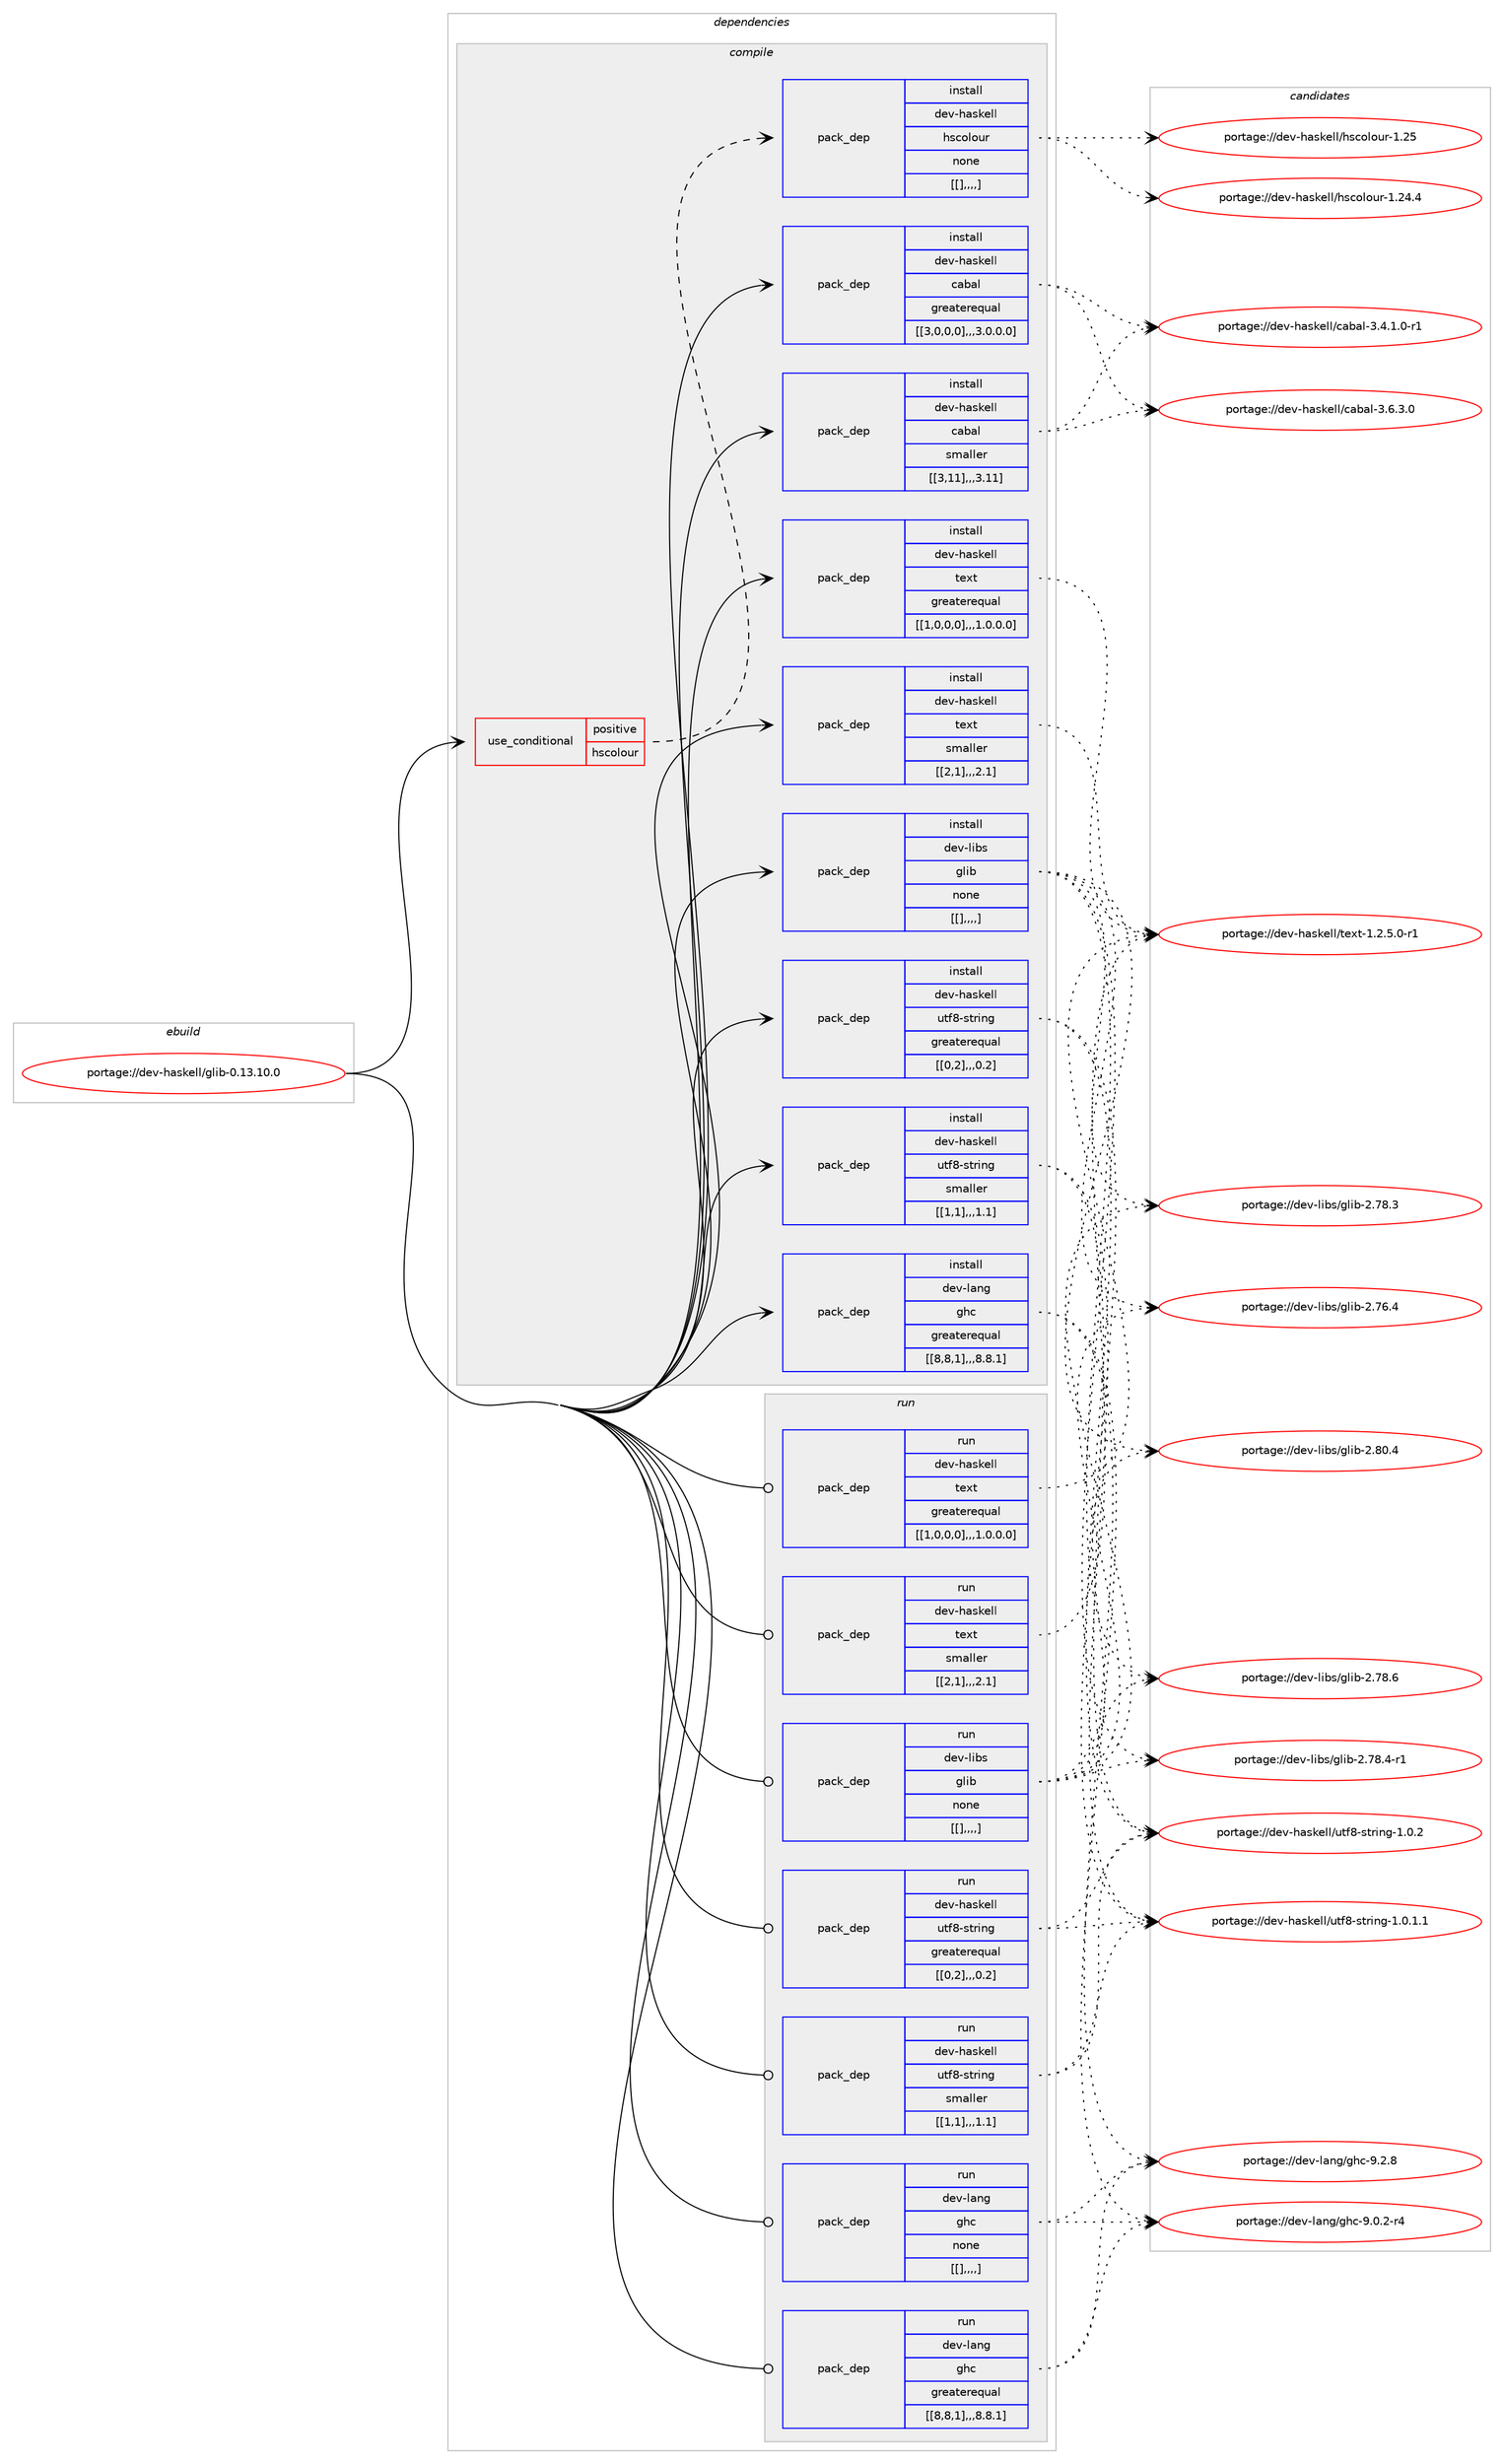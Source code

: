 digraph prolog {

# *************
# Graph options
# *************

newrank=true;
concentrate=true;
compound=true;
graph [rankdir=LR,fontname=Helvetica,fontsize=10,ranksep=1.5];#, ranksep=2.5, nodesep=0.2];
edge  [arrowhead=vee];
node  [fontname=Helvetica,fontsize=10];

# **********
# The ebuild
# **********

subgraph cluster_leftcol {
color=gray;
label=<<i>ebuild</i>>;
id [label="portage://dev-haskell/glib-0.13.10.0", color=red, width=4, href="../dev-haskell/glib-0.13.10.0.svg"];
}

# ****************
# The dependencies
# ****************

subgraph cluster_midcol {
color=gray;
label=<<i>dependencies</i>>;
subgraph cluster_compile {
fillcolor="#eeeeee";
style=filled;
label=<<i>compile</i>>;
subgraph cond20876 {
dependency81233 [label=<<TABLE BORDER="0" CELLBORDER="1" CELLSPACING="0" CELLPADDING="4"><TR><TD ROWSPAN="3" CELLPADDING="10">use_conditional</TD></TR><TR><TD>positive</TD></TR><TR><TD>hscolour</TD></TR></TABLE>>, shape=none, color=red];
subgraph pack59381 {
dependency81234 [label=<<TABLE BORDER="0" CELLBORDER="1" CELLSPACING="0" CELLPADDING="4" WIDTH="220"><TR><TD ROWSPAN="6" CELLPADDING="30">pack_dep</TD></TR><TR><TD WIDTH="110">install</TD></TR><TR><TD>dev-haskell</TD></TR><TR><TD>hscolour</TD></TR><TR><TD>none</TD></TR><TR><TD>[[],,,,]</TD></TR></TABLE>>, shape=none, color=blue];
}
dependency81233:e -> dependency81234:w [weight=20,style="dashed",arrowhead="vee"];
}
id:e -> dependency81233:w [weight=20,style="solid",arrowhead="vee"];
subgraph pack59382 {
dependency81235 [label=<<TABLE BORDER="0" CELLBORDER="1" CELLSPACING="0" CELLPADDING="4" WIDTH="220"><TR><TD ROWSPAN="6" CELLPADDING="30">pack_dep</TD></TR><TR><TD WIDTH="110">install</TD></TR><TR><TD>dev-haskell</TD></TR><TR><TD>cabal</TD></TR><TR><TD>greaterequal</TD></TR><TR><TD>[[3,0,0,0],,,3.0.0.0]</TD></TR></TABLE>>, shape=none, color=blue];
}
id:e -> dependency81235:w [weight=20,style="solid",arrowhead="vee"];
subgraph pack59383 {
dependency81236 [label=<<TABLE BORDER="0" CELLBORDER="1" CELLSPACING="0" CELLPADDING="4" WIDTH="220"><TR><TD ROWSPAN="6" CELLPADDING="30">pack_dep</TD></TR><TR><TD WIDTH="110">install</TD></TR><TR><TD>dev-haskell</TD></TR><TR><TD>cabal</TD></TR><TR><TD>smaller</TD></TR><TR><TD>[[3,11],,,3.11]</TD></TR></TABLE>>, shape=none, color=blue];
}
id:e -> dependency81236:w [weight=20,style="solid",arrowhead="vee"];
subgraph pack59384 {
dependency81237 [label=<<TABLE BORDER="0" CELLBORDER="1" CELLSPACING="0" CELLPADDING="4" WIDTH="220"><TR><TD ROWSPAN="6" CELLPADDING="30">pack_dep</TD></TR><TR><TD WIDTH="110">install</TD></TR><TR><TD>dev-haskell</TD></TR><TR><TD>text</TD></TR><TR><TD>greaterequal</TD></TR><TR><TD>[[1,0,0,0],,,1.0.0.0]</TD></TR></TABLE>>, shape=none, color=blue];
}
id:e -> dependency81237:w [weight=20,style="solid",arrowhead="vee"];
subgraph pack59385 {
dependency81238 [label=<<TABLE BORDER="0" CELLBORDER="1" CELLSPACING="0" CELLPADDING="4" WIDTH="220"><TR><TD ROWSPAN="6" CELLPADDING="30">pack_dep</TD></TR><TR><TD WIDTH="110">install</TD></TR><TR><TD>dev-haskell</TD></TR><TR><TD>text</TD></TR><TR><TD>smaller</TD></TR><TR><TD>[[2,1],,,2.1]</TD></TR></TABLE>>, shape=none, color=blue];
}
id:e -> dependency81238:w [weight=20,style="solid",arrowhead="vee"];
subgraph pack59386 {
dependency81239 [label=<<TABLE BORDER="0" CELLBORDER="1" CELLSPACING="0" CELLPADDING="4" WIDTH="220"><TR><TD ROWSPAN="6" CELLPADDING="30">pack_dep</TD></TR><TR><TD WIDTH="110">install</TD></TR><TR><TD>dev-haskell</TD></TR><TR><TD>utf8-string</TD></TR><TR><TD>greaterequal</TD></TR><TR><TD>[[0,2],,,0.2]</TD></TR></TABLE>>, shape=none, color=blue];
}
id:e -> dependency81239:w [weight=20,style="solid",arrowhead="vee"];
subgraph pack59387 {
dependency81240 [label=<<TABLE BORDER="0" CELLBORDER="1" CELLSPACING="0" CELLPADDING="4" WIDTH="220"><TR><TD ROWSPAN="6" CELLPADDING="30">pack_dep</TD></TR><TR><TD WIDTH="110">install</TD></TR><TR><TD>dev-haskell</TD></TR><TR><TD>utf8-string</TD></TR><TR><TD>smaller</TD></TR><TR><TD>[[1,1],,,1.1]</TD></TR></TABLE>>, shape=none, color=blue];
}
id:e -> dependency81240:w [weight=20,style="solid",arrowhead="vee"];
subgraph pack59388 {
dependency81241 [label=<<TABLE BORDER="0" CELLBORDER="1" CELLSPACING="0" CELLPADDING="4" WIDTH="220"><TR><TD ROWSPAN="6" CELLPADDING="30">pack_dep</TD></TR><TR><TD WIDTH="110">install</TD></TR><TR><TD>dev-lang</TD></TR><TR><TD>ghc</TD></TR><TR><TD>greaterequal</TD></TR><TR><TD>[[8,8,1],,,8.8.1]</TD></TR></TABLE>>, shape=none, color=blue];
}
id:e -> dependency81241:w [weight=20,style="solid",arrowhead="vee"];
subgraph pack59389 {
dependency81242 [label=<<TABLE BORDER="0" CELLBORDER="1" CELLSPACING="0" CELLPADDING="4" WIDTH="220"><TR><TD ROWSPAN="6" CELLPADDING="30">pack_dep</TD></TR><TR><TD WIDTH="110">install</TD></TR><TR><TD>dev-libs</TD></TR><TR><TD>glib</TD></TR><TR><TD>none</TD></TR><TR><TD>[[],,,,]</TD></TR></TABLE>>, shape=none, color=blue];
}
id:e -> dependency81242:w [weight=20,style="solid",arrowhead="vee"];
}
subgraph cluster_compileandrun {
fillcolor="#eeeeee";
style=filled;
label=<<i>compile and run</i>>;
}
subgraph cluster_run {
fillcolor="#eeeeee";
style=filled;
label=<<i>run</i>>;
subgraph pack59390 {
dependency81243 [label=<<TABLE BORDER="0" CELLBORDER="1" CELLSPACING="0" CELLPADDING="4" WIDTH="220"><TR><TD ROWSPAN="6" CELLPADDING="30">pack_dep</TD></TR><TR><TD WIDTH="110">run</TD></TR><TR><TD>dev-haskell</TD></TR><TR><TD>text</TD></TR><TR><TD>greaterequal</TD></TR><TR><TD>[[1,0,0,0],,,1.0.0.0]</TD></TR></TABLE>>, shape=none, color=blue];
}
id:e -> dependency81243:w [weight=20,style="solid",arrowhead="odot"];
subgraph pack59391 {
dependency81244 [label=<<TABLE BORDER="0" CELLBORDER="1" CELLSPACING="0" CELLPADDING="4" WIDTH="220"><TR><TD ROWSPAN="6" CELLPADDING="30">pack_dep</TD></TR><TR><TD WIDTH="110">run</TD></TR><TR><TD>dev-haskell</TD></TR><TR><TD>text</TD></TR><TR><TD>smaller</TD></TR><TR><TD>[[2,1],,,2.1]</TD></TR></TABLE>>, shape=none, color=blue];
}
id:e -> dependency81244:w [weight=20,style="solid",arrowhead="odot"];
subgraph pack59392 {
dependency81245 [label=<<TABLE BORDER="0" CELLBORDER="1" CELLSPACING="0" CELLPADDING="4" WIDTH="220"><TR><TD ROWSPAN="6" CELLPADDING="30">pack_dep</TD></TR><TR><TD WIDTH="110">run</TD></TR><TR><TD>dev-haskell</TD></TR><TR><TD>utf8-string</TD></TR><TR><TD>greaterequal</TD></TR><TR><TD>[[0,2],,,0.2]</TD></TR></TABLE>>, shape=none, color=blue];
}
id:e -> dependency81245:w [weight=20,style="solid",arrowhead="odot"];
subgraph pack59393 {
dependency81246 [label=<<TABLE BORDER="0" CELLBORDER="1" CELLSPACING="0" CELLPADDING="4" WIDTH="220"><TR><TD ROWSPAN="6" CELLPADDING="30">pack_dep</TD></TR><TR><TD WIDTH="110">run</TD></TR><TR><TD>dev-haskell</TD></TR><TR><TD>utf8-string</TD></TR><TR><TD>smaller</TD></TR><TR><TD>[[1,1],,,1.1]</TD></TR></TABLE>>, shape=none, color=blue];
}
id:e -> dependency81246:w [weight=20,style="solid",arrowhead="odot"];
subgraph pack59394 {
dependency81247 [label=<<TABLE BORDER="0" CELLBORDER="1" CELLSPACING="0" CELLPADDING="4" WIDTH="220"><TR><TD ROWSPAN="6" CELLPADDING="30">pack_dep</TD></TR><TR><TD WIDTH="110">run</TD></TR><TR><TD>dev-lang</TD></TR><TR><TD>ghc</TD></TR><TR><TD>greaterequal</TD></TR><TR><TD>[[8,8,1],,,8.8.1]</TD></TR></TABLE>>, shape=none, color=blue];
}
id:e -> dependency81247:w [weight=20,style="solid",arrowhead="odot"];
subgraph pack59395 {
dependency81248 [label=<<TABLE BORDER="0" CELLBORDER="1" CELLSPACING="0" CELLPADDING="4" WIDTH="220"><TR><TD ROWSPAN="6" CELLPADDING="30">pack_dep</TD></TR><TR><TD WIDTH="110">run</TD></TR><TR><TD>dev-lang</TD></TR><TR><TD>ghc</TD></TR><TR><TD>none</TD></TR><TR><TD>[[],,,,]</TD></TR></TABLE>>, shape=none, color=blue];
}
id:e -> dependency81248:w [weight=20,style="solid",arrowhead="odot"];
subgraph pack59396 {
dependency81249 [label=<<TABLE BORDER="0" CELLBORDER="1" CELLSPACING="0" CELLPADDING="4" WIDTH="220"><TR><TD ROWSPAN="6" CELLPADDING="30">pack_dep</TD></TR><TR><TD WIDTH="110">run</TD></TR><TR><TD>dev-libs</TD></TR><TR><TD>glib</TD></TR><TR><TD>none</TD></TR><TR><TD>[[],,,,]</TD></TR></TABLE>>, shape=none, color=blue];
}
id:e -> dependency81249:w [weight=20,style="solid",arrowhead="odot"];
}
}

# **************
# The candidates
# **************

subgraph cluster_choices {
rank=same;
color=gray;
label=<<i>candidates</i>>;

subgraph choice59381 {
color=black;
nodesep=1;
choice100101118451049711510710110810847104115991111081111171144549465053 [label="portage://dev-haskell/hscolour-1.25", color=red, width=4,href="../dev-haskell/hscolour-1.25.svg"];
choice1001011184510497115107101108108471041159911110811111711445494650524652 [label="portage://dev-haskell/hscolour-1.24.4", color=red, width=4,href="../dev-haskell/hscolour-1.24.4.svg"];
dependency81234:e -> choice100101118451049711510710110810847104115991111081111171144549465053:w [style=dotted,weight="100"];
dependency81234:e -> choice1001011184510497115107101108108471041159911110811111711445494650524652:w [style=dotted,weight="100"];
}
subgraph choice59382 {
color=black;
nodesep=1;
choice100101118451049711510710110810847999798971084551465446514648 [label="portage://dev-haskell/cabal-3.6.3.0", color=red, width=4,href="../dev-haskell/cabal-3.6.3.0.svg"];
choice1001011184510497115107101108108479997989710845514652464946484511449 [label="portage://dev-haskell/cabal-3.4.1.0-r1", color=red, width=4,href="../dev-haskell/cabal-3.4.1.0-r1.svg"];
dependency81235:e -> choice100101118451049711510710110810847999798971084551465446514648:w [style=dotted,weight="100"];
dependency81235:e -> choice1001011184510497115107101108108479997989710845514652464946484511449:w [style=dotted,weight="100"];
}
subgraph choice59383 {
color=black;
nodesep=1;
choice100101118451049711510710110810847999798971084551465446514648 [label="portage://dev-haskell/cabal-3.6.3.0", color=red, width=4,href="../dev-haskell/cabal-3.6.3.0.svg"];
choice1001011184510497115107101108108479997989710845514652464946484511449 [label="portage://dev-haskell/cabal-3.4.1.0-r1", color=red, width=4,href="../dev-haskell/cabal-3.4.1.0-r1.svg"];
dependency81236:e -> choice100101118451049711510710110810847999798971084551465446514648:w [style=dotted,weight="100"];
dependency81236:e -> choice1001011184510497115107101108108479997989710845514652464946484511449:w [style=dotted,weight="100"];
}
subgraph choice59384 {
color=black;
nodesep=1;
choice10010111845104971151071011081084711610112011645494650465346484511449 [label="portage://dev-haskell/text-1.2.5.0-r1", color=red, width=4,href="../dev-haskell/text-1.2.5.0-r1.svg"];
dependency81237:e -> choice10010111845104971151071011081084711610112011645494650465346484511449:w [style=dotted,weight="100"];
}
subgraph choice59385 {
color=black;
nodesep=1;
choice10010111845104971151071011081084711610112011645494650465346484511449 [label="portage://dev-haskell/text-1.2.5.0-r1", color=red, width=4,href="../dev-haskell/text-1.2.5.0-r1.svg"];
dependency81238:e -> choice10010111845104971151071011081084711610112011645494650465346484511449:w [style=dotted,weight="100"];
}
subgraph choice59386 {
color=black;
nodesep=1;
choice1001011184510497115107101108108471171161025645115116114105110103454946484650 [label="portage://dev-haskell/utf8-string-1.0.2", color=red, width=4,href="../dev-haskell/utf8-string-1.0.2.svg"];
choice10010111845104971151071011081084711711610256451151161141051101034549464846494649 [label="portage://dev-haskell/utf8-string-1.0.1.1", color=red, width=4,href="../dev-haskell/utf8-string-1.0.1.1.svg"];
dependency81239:e -> choice1001011184510497115107101108108471171161025645115116114105110103454946484650:w [style=dotted,weight="100"];
dependency81239:e -> choice10010111845104971151071011081084711711610256451151161141051101034549464846494649:w [style=dotted,weight="100"];
}
subgraph choice59387 {
color=black;
nodesep=1;
choice1001011184510497115107101108108471171161025645115116114105110103454946484650 [label="portage://dev-haskell/utf8-string-1.0.2", color=red, width=4,href="../dev-haskell/utf8-string-1.0.2.svg"];
choice10010111845104971151071011081084711711610256451151161141051101034549464846494649 [label="portage://dev-haskell/utf8-string-1.0.1.1", color=red, width=4,href="../dev-haskell/utf8-string-1.0.1.1.svg"];
dependency81240:e -> choice1001011184510497115107101108108471171161025645115116114105110103454946484650:w [style=dotted,weight="100"];
dependency81240:e -> choice10010111845104971151071011081084711711610256451151161141051101034549464846494649:w [style=dotted,weight="100"];
}
subgraph choice59388 {
color=black;
nodesep=1;
choice10010111845108971101034710310499455746504656 [label="portage://dev-lang/ghc-9.2.8", color=red, width=4,href="../dev-lang/ghc-9.2.8.svg"];
choice100101118451089711010347103104994557464846504511452 [label="portage://dev-lang/ghc-9.0.2-r4", color=red, width=4,href="../dev-lang/ghc-9.0.2-r4.svg"];
dependency81241:e -> choice10010111845108971101034710310499455746504656:w [style=dotted,weight="100"];
dependency81241:e -> choice100101118451089711010347103104994557464846504511452:w [style=dotted,weight="100"];
}
subgraph choice59389 {
color=black;
nodesep=1;
choice1001011184510810598115471031081059845504656484652 [label="portage://dev-libs/glib-2.80.4", color=red, width=4,href="../dev-libs/glib-2.80.4.svg"];
choice1001011184510810598115471031081059845504655564654 [label="portage://dev-libs/glib-2.78.6", color=red, width=4,href="../dev-libs/glib-2.78.6.svg"];
choice10010111845108105981154710310810598455046555646524511449 [label="portage://dev-libs/glib-2.78.4-r1", color=red, width=4,href="../dev-libs/glib-2.78.4-r1.svg"];
choice1001011184510810598115471031081059845504655564651 [label="portage://dev-libs/glib-2.78.3", color=red, width=4,href="../dev-libs/glib-2.78.3.svg"];
choice1001011184510810598115471031081059845504655544652 [label="portage://dev-libs/glib-2.76.4", color=red, width=4,href="../dev-libs/glib-2.76.4.svg"];
dependency81242:e -> choice1001011184510810598115471031081059845504656484652:w [style=dotted,weight="100"];
dependency81242:e -> choice1001011184510810598115471031081059845504655564654:w [style=dotted,weight="100"];
dependency81242:e -> choice10010111845108105981154710310810598455046555646524511449:w [style=dotted,weight="100"];
dependency81242:e -> choice1001011184510810598115471031081059845504655564651:w [style=dotted,weight="100"];
dependency81242:e -> choice1001011184510810598115471031081059845504655544652:w [style=dotted,weight="100"];
}
subgraph choice59390 {
color=black;
nodesep=1;
choice10010111845104971151071011081084711610112011645494650465346484511449 [label="portage://dev-haskell/text-1.2.5.0-r1", color=red, width=4,href="../dev-haskell/text-1.2.5.0-r1.svg"];
dependency81243:e -> choice10010111845104971151071011081084711610112011645494650465346484511449:w [style=dotted,weight="100"];
}
subgraph choice59391 {
color=black;
nodesep=1;
choice10010111845104971151071011081084711610112011645494650465346484511449 [label="portage://dev-haskell/text-1.2.5.0-r1", color=red, width=4,href="../dev-haskell/text-1.2.5.0-r1.svg"];
dependency81244:e -> choice10010111845104971151071011081084711610112011645494650465346484511449:w [style=dotted,weight="100"];
}
subgraph choice59392 {
color=black;
nodesep=1;
choice1001011184510497115107101108108471171161025645115116114105110103454946484650 [label="portage://dev-haskell/utf8-string-1.0.2", color=red, width=4,href="../dev-haskell/utf8-string-1.0.2.svg"];
choice10010111845104971151071011081084711711610256451151161141051101034549464846494649 [label="portage://dev-haskell/utf8-string-1.0.1.1", color=red, width=4,href="../dev-haskell/utf8-string-1.0.1.1.svg"];
dependency81245:e -> choice1001011184510497115107101108108471171161025645115116114105110103454946484650:w [style=dotted,weight="100"];
dependency81245:e -> choice10010111845104971151071011081084711711610256451151161141051101034549464846494649:w [style=dotted,weight="100"];
}
subgraph choice59393 {
color=black;
nodesep=1;
choice1001011184510497115107101108108471171161025645115116114105110103454946484650 [label="portage://dev-haskell/utf8-string-1.0.2", color=red, width=4,href="../dev-haskell/utf8-string-1.0.2.svg"];
choice10010111845104971151071011081084711711610256451151161141051101034549464846494649 [label="portage://dev-haskell/utf8-string-1.0.1.1", color=red, width=4,href="../dev-haskell/utf8-string-1.0.1.1.svg"];
dependency81246:e -> choice1001011184510497115107101108108471171161025645115116114105110103454946484650:w [style=dotted,weight="100"];
dependency81246:e -> choice10010111845104971151071011081084711711610256451151161141051101034549464846494649:w [style=dotted,weight="100"];
}
subgraph choice59394 {
color=black;
nodesep=1;
choice10010111845108971101034710310499455746504656 [label="portage://dev-lang/ghc-9.2.8", color=red, width=4,href="../dev-lang/ghc-9.2.8.svg"];
choice100101118451089711010347103104994557464846504511452 [label="portage://dev-lang/ghc-9.0.2-r4", color=red, width=4,href="../dev-lang/ghc-9.0.2-r4.svg"];
dependency81247:e -> choice10010111845108971101034710310499455746504656:w [style=dotted,weight="100"];
dependency81247:e -> choice100101118451089711010347103104994557464846504511452:w [style=dotted,weight="100"];
}
subgraph choice59395 {
color=black;
nodesep=1;
choice10010111845108971101034710310499455746504656 [label="portage://dev-lang/ghc-9.2.8", color=red, width=4,href="../dev-lang/ghc-9.2.8.svg"];
choice100101118451089711010347103104994557464846504511452 [label="portage://dev-lang/ghc-9.0.2-r4", color=red, width=4,href="../dev-lang/ghc-9.0.2-r4.svg"];
dependency81248:e -> choice10010111845108971101034710310499455746504656:w [style=dotted,weight="100"];
dependency81248:e -> choice100101118451089711010347103104994557464846504511452:w [style=dotted,weight="100"];
}
subgraph choice59396 {
color=black;
nodesep=1;
choice1001011184510810598115471031081059845504656484652 [label="portage://dev-libs/glib-2.80.4", color=red, width=4,href="../dev-libs/glib-2.80.4.svg"];
choice1001011184510810598115471031081059845504655564654 [label="portage://dev-libs/glib-2.78.6", color=red, width=4,href="../dev-libs/glib-2.78.6.svg"];
choice10010111845108105981154710310810598455046555646524511449 [label="portage://dev-libs/glib-2.78.4-r1", color=red, width=4,href="../dev-libs/glib-2.78.4-r1.svg"];
choice1001011184510810598115471031081059845504655564651 [label="portage://dev-libs/glib-2.78.3", color=red, width=4,href="../dev-libs/glib-2.78.3.svg"];
choice1001011184510810598115471031081059845504655544652 [label="portage://dev-libs/glib-2.76.4", color=red, width=4,href="../dev-libs/glib-2.76.4.svg"];
dependency81249:e -> choice1001011184510810598115471031081059845504656484652:w [style=dotted,weight="100"];
dependency81249:e -> choice1001011184510810598115471031081059845504655564654:w [style=dotted,weight="100"];
dependency81249:e -> choice10010111845108105981154710310810598455046555646524511449:w [style=dotted,weight="100"];
dependency81249:e -> choice1001011184510810598115471031081059845504655564651:w [style=dotted,weight="100"];
dependency81249:e -> choice1001011184510810598115471031081059845504655544652:w [style=dotted,weight="100"];
}
}

}

